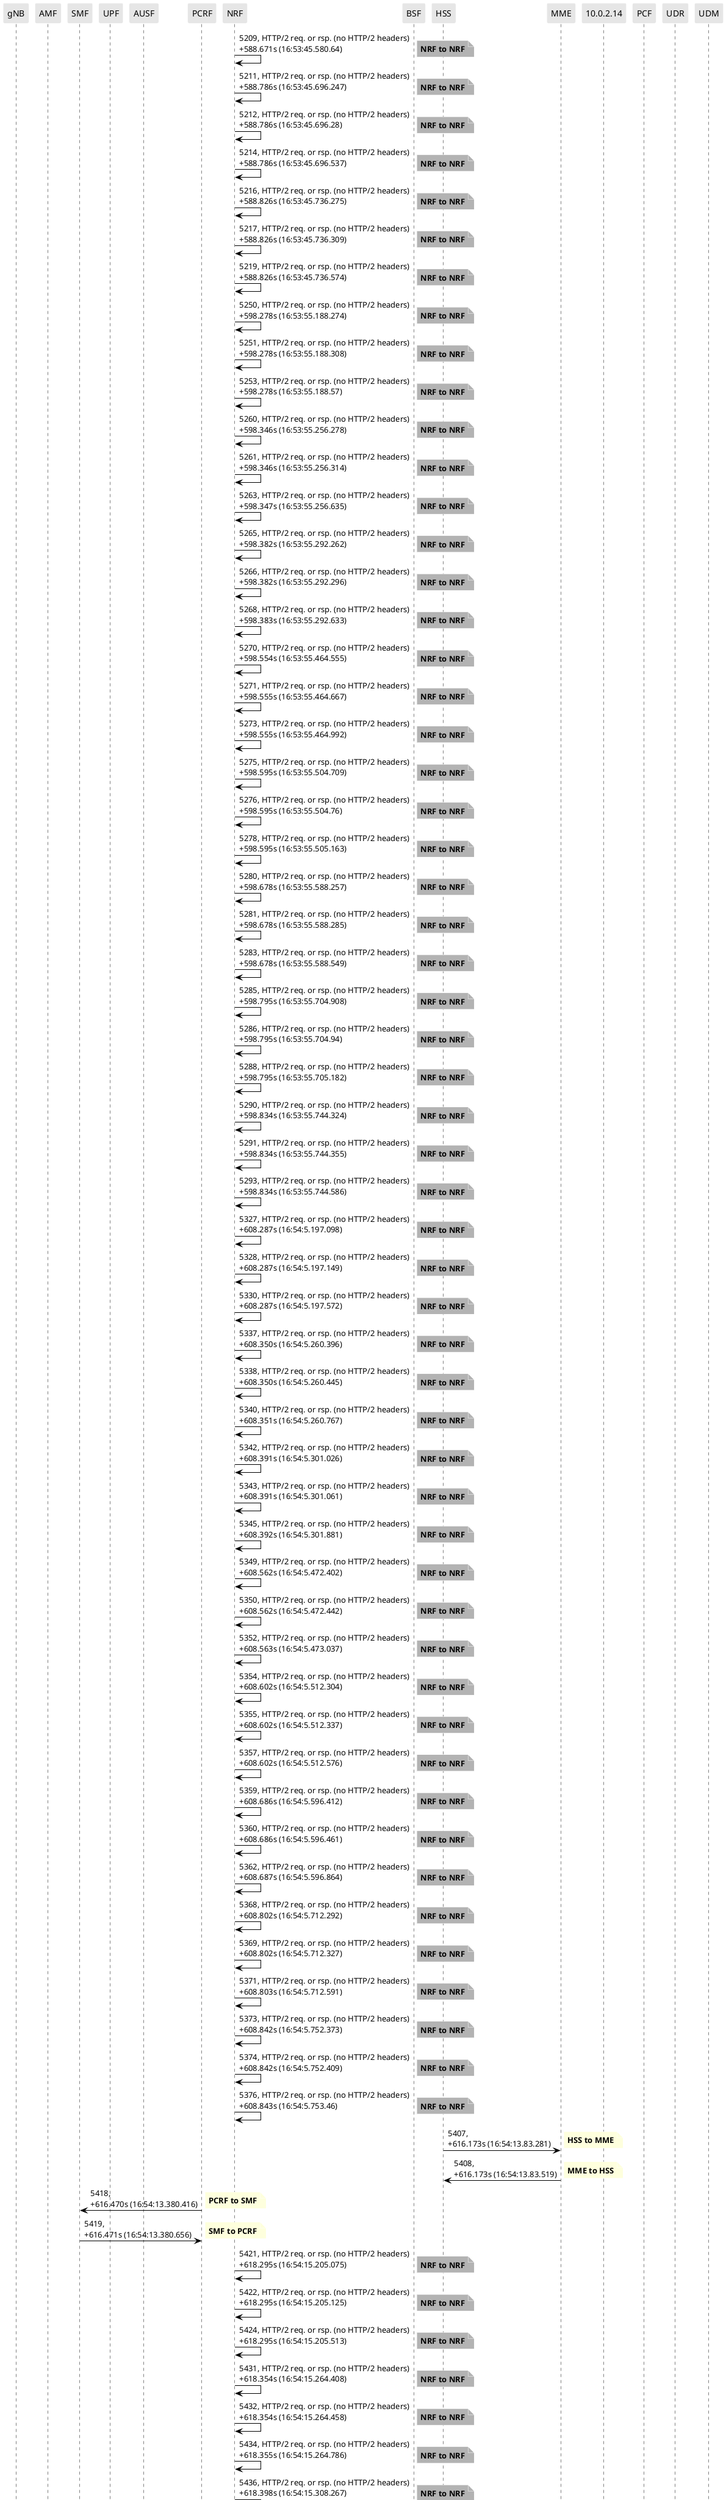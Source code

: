 @startuml
skinparam shadowing false
skinparam NoteBorderColor white
skinparam sequence {
    ArrowColor black
    LifeLineBorderColor black
    LifeLineBackgroundColor black
    ParticipantBorderColor white
    ParticipantBackgroundColor #e6e6e6
}
participant "gNB"
participant "AMF"
participant "SMF"
participant "UPF"
participant "AUSF"
participant "PCRF"
participant "NRF"
participant "BSF"
participant "HSS"
participant "MME"
participant "10.0.2.14"
participant "PCF"
participant "UDR"
participant "UDM"

"NRF" -> "NRF": 5209, HTTP/2 req. or rsp. (no HTTP/2 headers)\n+588.671s (16:53:45.580.64)

note right #b3b3b3
**NRF to NRF**
end note

"NRF" -> "NRF": 5211, HTTP/2 req. or rsp. (no HTTP/2 headers)\n+588.786s (16:53:45.696.247)

note right #b3b3b3
**NRF to NRF**
end note

"NRF" -> "NRF": 5212, HTTP/2 req. or rsp. (no HTTP/2 headers)\n+588.786s (16:53:45.696.28)

note right #b3b3b3
**NRF to NRF**
end note

"NRF" -> "NRF": 5214, HTTP/2 req. or rsp. (no HTTP/2 headers)\n+588.786s (16:53:45.696.537)

note right #b3b3b3
**NRF to NRF**
end note

"NRF" -> "NRF": 5216, HTTP/2 req. or rsp. (no HTTP/2 headers)\n+588.826s (16:53:45.736.275)

note right #b3b3b3
**NRF to NRF**
end note

"NRF" -> "NRF": 5217, HTTP/2 req. or rsp. (no HTTP/2 headers)\n+588.826s (16:53:45.736.309)

note right #b3b3b3
**NRF to NRF**
end note

"NRF" -> "NRF": 5219, HTTP/2 req. or rsp. (no HTTP/2 headers)\n+588.826s (16:53:45.736.574)

note right #b3b3b3
**NRF to NRF**
end note

"NRF" -> "NRF": 5250, HTTP/2 req. or rsp. (no HTTP/2 headers)\n+598.278s (16:53:55.188.274)

note right #b3b3b3
**NRF to NRF**
end note

"NRF" -> "NRF": 5251, HTTP/2 req. or rsp. (no HTTP/2 headers)\n+598.278s (16:53:55.188.308)

note right #b3b3b3
**NRF to NRF**
end note

"NRF" -> "NRF": 5253, HTTP/2 req. or rsp. (no HTTP/2 headers)\n+598.278s (16:53:55.188.57)

note right #b3b3b3
**NRF to NRF**
end note

"NRF" -> "NRF": 5260, HTTP/2 req. or rsp. (no HTTP/2 headers)\n+598.346s (16:53:55.256.278)

note right #b3b3b3
**NRF to NRF**
end note

"NRF" -> "NRF": 5261, HTTP/2 req. or rsp. (no HTTP/2 headers)\n+598.346s (16:53:55.256.314)

note right #b3b3b3
**NRF to NRF**
end note

"NRF" -> "NRF": 5263, HTTP/2 req. or rsp. (no HTTP/2 headers)\n+598.347s (16:53:55.256.635)

note right #b3b3b3
**NRF to NRF**
end note

"NRF" -> "NRF": 5265, HTTP/2 req. or rsp. (no HTTP/2 headers)\n+598.382s (16:53:55.292.262)

note right #b3b3b3
**NRF to NRF**
end note

"NRF" -> "NRF": 5266, HTTP/2 req. or rsp. (no HTTP/2 headers)\n+598.382s (16:53:55.292.296)

note right #b3b3b3
**NRF to NRF**
end note

"NRF" -> "NRF": 5268, HTTP/2 req. or rsp. (no HTTP/2 headers)\n+598.383s (16:53:55.292.633)

note right #b3b3b3
**NRF to NRF**
end note

"NRF" -> "NRF": 5270, HTTP/2 req. or rsp. (no HTTP/2 headers)\n+598.554s (16:53:55.464.555)

note right #b3b3b3
**NRF to NRF**
end note

"NRF" -> "NRF": 5271, HTTP/2 req. or rsp. (no HTTP/2 headers)\n+598.555s (16:53:55.464.667)

note right #b3b3b3
**NRF to NRF**
end note

"NRF" -> "NRF": 5273, HTTP/2 req. or rsp. (no HTTP/2 headers)\n+598.555s (16:53:55.464.992)

note right #b3b3b3
**NRF to NRF**
end note

"NRF" -> "NRF": 5275, HTTP/2 req. or rsp. (no HTTP/2 headers)\n+598.595s (16:53:55.504.709)

note right #b3b3b3
**NRF to NRF**
end note

"NRF" -> "NRF": 5276, HTTP/2 req. or rsp. (no HTTP/2 headers)\n+598.595s (16:53:55.504.76)

note right #b3b3b3
**NRF to NRF**
end note

"NRF" -> "NRF": 5278, HTTP/2 req. or rsp. (no HTTP/2 headers)\n+598.595s (16:53:55.505.163)

note right #b3b3b3
**NRF to NRF**
end note

"NRF" -> "NRF": 5280, HTTP/2 req. or rsp. (no HTTP/2 headers)\n+598.678s (16:53:55.588.257)

note right #b3b3b3
**NRF to NRF**
end note

"NRF" -> "NRF": 5281, HTTP/2 req. or rsp. (no HTTP/2 headers)\n+598.678s (16:53:55.588.285)

note right #b3b3b3
**NRF to NRF**
end note

"NRF" -> "NRF": 5283, HTTP/2 req. or rsp. (no HTTP/2 headers)\n+598.678s (16:53:55.588.549)

note right #b3b3b3
**NRF to NRF**
end note

"NRF" -> "NRF": 5285, HTTP/2 req. or rsp. (no HTTP/2 headers)\n+598.795s (16:53:55.704.908)

note right #b3b3b3
**NRF to NRF**
end note

"NRF" -> "NRF": 5286, HTTP/2 req. or rsp. (no HTTP/2 headers)\n+598.795s (16:53:55.704.94)

note right #b3b3b3
**NRF to NRF**
end note

"NRF" -> "NRF": 5288, HTTP/2 req. or rsp. (no HTTP/2 headers)\n+598.795s (16:53:55.705.182)

note right #b3b3b3
**NRF to NRF**
end note

"NRF" -> "NRF": 5290, HTTP/2 req. or rsp. (no HTTP/2 headers)\n+598.834s (16:53:55.744.324)

note right #b3b3b3
**NRF to NRF**
end note

"NRF" -> "NRF": 5291, HTTP/2 req. or rsp. (no HTTP/2 headers)\n+598.834s (16:53:55.744.355)

note right #b3b3b3
**NRF to NRF**
end note

"NRF" -> "NRF": 5293, HTTP/2 req. or rsp. (no HTTP/2 headers)\n+598.834s (16:53:55.744.586)

note right #b3b3b3
**NRF to NRF**
end note

"NRF" -> "NRF": 5327, HTTP/2 req. or rsp. (no HTTP/2 headers)\n+608.287s (16:54:5.197.098)

note right #b3b3b3
**NRF to NRF**
end note

"NRF" -> "NRF": 5328, HTTP/2 req. or rsp. (no HTTP/2 headers)\n+608.287s (16:54:5.197.149)

note right #b3b3b3
**NRF to NRF**
end note

"NRF" -> "NRF": 5330, HTTP/2 req. or rsp. (no HTTP/2 headers)\n+608.287s (16:54:5.197.572)

note right #b3b3b3
**NRF to NRF**
end note

"NRF" -> "NRF": 5337, HTTP/2 req. or rsp. (no HTTP/2 headers)\n+608.350s (16:54:5.260.396)

note right #b3b3b3
**NRF to NRF**
end note

"NRF" -> "NRF": 5338, HTTP/2 req. or rsp. (no HTTP/2 headers)\n+608.350s (16:54:5.260.445)

note right #b3b3b3
**NRF to NRF**
end note

"NRF" -> "NRF": 5340, HTTP/2 req. or rsp. (no HTTP/2 headers)\n+608.351s (16:54:5.260.767)

note right #b3b3b3
**NRF to NRF**
end note

"NRF" -> "NRF": 5342, HTTP/2 req. or rsp. (no HTTP/2 headers)\n+608.391s (16:54:5.301.026)

note right #b3b3b3
**NRF to NRF**
end note

"NRF" -> "NRF": 5343, HTTP/2 req. or rsp. (no HTTP/2 headers)\n+608.391s (16:54:5.301.061)

note right #b3b3b3
**NRF to NRF**
end note

"NRF" -> "NRF": 5345, HTTP/2 req. or rsp. (no HTTP/2 headers)\n+608.392s (16:54:5.301.881)

note right #b3b3b3
**NRF to NRF**
end note

"NRF" -> "NRF": 5349, HTTP/2 req. or rsp. (no HTTP/2 headers)\n+608.562s (16:54:5.472.402)

note right #b3b3b3
**NRF to NRF**
end note

"NRF" -> "NRF": 5350, HTTP/2 req. or rsp. (no HTTP/2 headers)\n+608.562s (16:54:5.472.442)

note right #b3b3b3
**NRF to NRF**
end note

"NRF" -> "NRF": 5352, HTTP/2 req. or rsp. (no HTTP/2 headers)\n+608.563s (16:54:5.473.037)

note right #b3b3b3
**NRF to NRF**
end note

"NRF" -> "NRF": 5354, HTTP/2 req. or rsp. (no HTTP/2 headers)\n+608.602s (16:54:5.512.304)

note right #b3b3b3
**NRF to NRF**
end note

"NRF" -> "NRF": 5355, HTTP/2 req. or rsp. (no HTTP/2 headers)\n+608.602s (16:54:5.512.337)

note right #b3b3b3
**NRF to NRF**
end note

"NRF" -> "NRF": 5357, HTTP/2 req. or rsp. (no HTTP/2 headers)\n+608.602s (16:54:5.512.576)

note right #b3b3b3
**NRF to NRF**
end note

"NRF" -> "NRF": 5359, HTTP/2 req. or rsp. (no HTTP/2 headers)\n+608.686s (16:54:5.596.412)

note right #b3b3b3
**NRF to NRF**
end note

"NRF" -> "NRF": 5360, HTTP/2 req. or rsp. (no HTTP/2 headers)\n+608.686s (16:54:5.596.461)

note right #b3b3b3
**NRF to NRF**
end note

"NRF" -> "NRF": 5362, HTTP/2 req. or rsp. (no HTTP/2 headers)\n+608.687s (16:54:5.596.864)

note right #b3b3b3
**NRF to NRF**
end note

"NRF" -> "NRF": 5368, HTTP/2 req. or rsp. (no HTTP/2 headers)\n+608.802s (16:54:5.712.292)

note right #b3b3b3
**NRF to NRF**
end note

"NRF" -> "NRF": 5369, HTTP/2 req. or rsp. (no HTTP/2 headers)\n+608.802s (16:54:5.712.327)

note right #b3b3b3
**NRF to NRF**
end note

"NRF" -> "NRF": 5371, HTTP/2 req. or rsp. (no HTTP/2 headers)\n+608.803s (16:54:5.712.591)

note right #b3b3b3
**NRF to NRF**
end note

"NRF" -> "NRF": 5373, HTTP/2 req. or rsp. (no HTTP/2 headers)\n+608.842s (16:54:5.752.373)

note right #b3b3b3
**NRF to NRF**
end note

"NRF" -> "NRF": 5374, HTTP/2 req. or rsp. (no HTTP/2 headers)\n+608.842s (16:54:5.752.409)

note right #b3b3b3
**NRF to NRF**
end note

"NRF" -> "NRF": 5376, HTTP/2 req. or rsp. (no HTTP/2 headers)\n+608.843s (16:54:5.753.46)

note right #b3b3b3
**NRF to NRF**
end note

"HSS" -> "MME": 5407, \n+616.173s (16:54:13.83.281)

note right
**HSS to MME**
end note

"MME" -> "HSS": 5408, \n+616.173s (16:54:13.83.519)

note right
**MME to HSS**
end note

"PCRF" -> "SMF": 5418, \n+616.470s (16:54:13.380.416)

note right
**PCRF to SMF**
end note

"SMF" -> "PCRF": 5419, \n+616.471s (16:54:13.380.656)

note right
**SMF to PCRF**
end note

"NRF" -> "NRF": 5421, HTTP/2 req. or rsp. (no HTTP/2 headers)\n+618.295s (16:54:15.205.075)

note right #b3b3b3
**NRF to NRF**
end note

"NRF" -> "NRF": 5422, HTTP/2 req. or rsp. (no HTTP/2 headers)\n+618.295s (16:54:15.205.125)

note right #b3b3b3
**NRF to NRF**
end note

"NRF" -> "NRF": 5424, HTTP/2 req. or rsp. (no HTTP/2 headers)\n+618.295s (16:54:15.205.513)

note right #b3b3b3
**NRF to NRF**
end note

"NRF" -> "NRF": 5431, HTTP/2 req. or rsp. (no HTTP/2 headers)\n+618.354s (16:54:15.264.408)

note right #b3b3b3
**NRF to NRF**
end note

"NRF" -> "NRF": 5432, HTTP/2 req. or rsp. (no HTTP/2 headers)\n+618.354s (16:54:15.264.458)

note right #b3b3b3
**NRF to NRF**
end note

"NRF" -> "NRF": 5434, HTTP/2 req. or rsp. (no HTTP/2 headers)\n+618.355s (16:54:15.264.786)

note right #b3b3b3
**NRF to NRF**
end note

"NRF" -> "NRF": 5436, HTTP/2 req. or rsp. (no HTTP/2 headers)\n+618.398s (16:54:15.308.267)

note right #b3b3b3
**NRF to NRF**
end note

"NRF" -> "NRF": 5437, HTTP/2 req. or rsp. (no HTTP/2 headers)\n+618.398s (16:54:15.308.3)

note right #b3b3b3
**NRF to NRF**
end note

"NRF" -> "NRF": 5439, HTTP/2 req. or rsp. (no HTTP/2 headers)\n+618.398s (16:54:15.308.538)

note right #b3b3b3
**NRF to NRF**
end note

"NRF" -> "NRF": 5441, HTTP/2 req. or rsp. (no HTTP/2 headers)\n+618.570s (16:54:15.480.364)

note right #b3b3b3
**NRF to NRF**
end note

"NRF" -> "NRF": 5442, HTTP/2 req. or rsp. (no HTTP/2 headers)\n+618.570s (16:54:15.480.397)

note right #b3b3b3
**NRF to NRF**
end note

"NRF" -> "NRF": 5444, HTTP/2 req. or rsp. (no HTTP/2 headers)\n+618.571s (16:54:15.480.651)

note right #b3b3b3
**NRF to NRF**
end note

"NRF" -> "NRF": 5446, HTTP/2 req. or rsp. (no HTTP/2 headers)\n+618.610s (16:54:15.520.449)

note right #b3b3b3
**NRF to NRF**
end note

"NRF" -> "NRF": 5447, HTTP/2 req. or rsp. (no HTTP/2 headers)\n+618.610s (16:54:15.520.486)

note right #b3b3b3
**NRF to NRF**
end note

"NRF" -> "NRF": 5449, HTTP/2 req. or rsp. (no HTTP/2 headers)\n+618.611s (16:54:15.520.731)

note right #b3b3b3
**NRF to NRF**
end note

"NRF" -> "NRF": 5451, HTTP/2 req. or rsp. (no HTTP/2 headers)\n+618.695s (16:54:15.604.942)

note right #b3b3b3
**NRF to NRF**
end note

"NRF" -> "NRF": 5452, HTTP/2 req. or rsp. (no HTTP/2 headers)\n+618.695s (16:54:15.604.973)

note right #b3b3b3
**NRF to NRF**
end note

"NRF" -> "NRF": 5454, HTTP/2 req. or rsp. (no HTTP/2 headers)\n+618.695s (16:54:15.605.231)

note right #b3b3b3
**NRF to NRF**
end note

"NRF" -> "NRF": 5456, HTTP/2 req. or rsp. (no HTTP/2 headers)\n+618.810s (16:54:15.720.308)

note right #b3b3b3
**NRF to NRF**
end note

"NRF" -> "NRF": 5457, HTTP/2 req. or rsp. (no HTTP/2 headers)\n+618.810s (16:54:15.720.341)

note right #b3b3b3
**NRF to NRF**
end note

"NRF" -> "NRF": 5459, HTTP/2 req. or rsp. (no HTTP/2 headers)\n+618.811s (16:54:15.720.596)

note right #b3b3b3
**NRF to NRF**
end note

"NRF" -> "NRF": 5461, HTTP/2 req. or rsp. (no HTTP/2 headers)\n+618.850s (16:54:15.760.508)

note right #b3b3b3
**NRF to NRF**
end note

"NRF" -> "NRF": 5462, HTTP/2 req. or rsp. (no HTTP/2 headers)\n+618.850s (16:54:15.760.554)

note right #b3b3b3
**NRF to NRF**
end note

"NRF" -> "NRF": 5464, HTTP/2 req. or rsp. (no HTTP/2 headers)\n+618.851s (16:54:15.760.994)

note right #b3b3b3
**NRF to NRF**
end note

"NRF" -> "NRF": 5495, HTTP/2 req. or rsp. (no HTTP/2 headers)\n+628.302s (16:54:25.212.462)

note right #b3b3b3
**NRF to NRF**
end note

"NRF" -> "NRF": 5496, HTTP/2 req. or rsp. (no HTTP/2 headers)\n+628.302s (16:54:25.212.507)

note right #b3b3b3
**NRF to NRF**
end note

"NRF" -> "NRF": 5498, HTTP/2 req. or rsp. (no HTTP/2 headers)\n+628.303s (16:54:25.212.872)

note right #b3b3b3
**NRF to NRF**
end note

"NRF" -> "NRF": 5505, HTTP/2 req. or rsp. (no HTTP/2 headers)\n+628.359s (16:54:25.269.294)

note right #b3b3b3
**NRF to NRF**
end note

"NRF" -> "NRF": 5506, HTTP/2 req. or rsp. (no HTTP/2 headers)\n+628.360s (16:54:25.270.11)

note right #b3b3b3
**NRF to NRF**
end note

"NRF" -> "NRF": 5508, HTTP/2 req. or rsp. (no HTTP/2 headers)\n+628.361s (16:54:25.270.69)

note right #b3b3b3
**NRF to NRF**
end note

"NRF" -> "NRF": 5510, HTTP/2 req. or rsp. (no HTTP/2 headers)\n+628.406s (16:54:25.316.516)

note right #b3b3b3
**NRF to NRF**
end note

"NRF" -> "NRF": 5511, HTTP/2 req. or rsp. (no HTTP/2 headers)\n+628.407s (16:54:25.316.598)

note right #b3b3b3
**NRF to NRF**
end note

"NRF" -> "NRF": 5513, HTTP/2 req. or rsp. (no HTTP/2 headers)\n+628.407s (16:54:25.317.313)

note right #b3b3b3
**NRF to NRF**
end note

"NRF" -> "NRF": 5515, HTTP/2 req. or rsp. (no HTTP/2 headers)\n+628.578s (16:54:25.488.376)

note right #b3b3b3
**NRF to NRF**
end note

"NRF" -> "NRF": 5516, HTTP/2 req. or rsp. (no HTTP/2 headers)\n+628.578s (16:54:25.488.427)

note right #b3b3b3
**NRF to NRF**
end note

"NRF" -> "NRF": 5518, HTTP/2 req. or rsp. (no HTTP/2 headers)\n+628.579s (16:54:25.489.232)

note right #b3b3b3
**NRF to NRF**
end note

"NRF" -> "NRF": 5520, HTTP/2 req. or rsp. (no HTTP/2 headers)\n+628.618s (16:54:25.528.498)

note right #b3b3b3
**NRF to NRF**
end note

"NRF" -> "NRF": 5521, HTTP/2 req. or rsp. (no HTTP/2 headers)\n+628.618s (16:54:25.528.558)

note right #b3b3b3
**NRF to NRF**
end note

"NRF" -> "NRF": 5523, HTTP/2 req. or rsp. (no HTTP/2 headers)\n+628.619s (16:54:25.528.984)

note right #b3b3b3
**NRF to NRF**
end note

"NRF" -> "NRF": 5525, HTTP/2 req. or rsp. (no HTTP/2 headers)\n+628.706s (16:54:25.615.743)

note right #b3b3b3
**NRF to NRF**
end note

"NRF" -> "NRF": 5526, HTTP/2 req. or rsp. (no HTTP/2 headers)\n+628.706s (16:54:25.615.775)

note right #b3b3b3
**NRF to NRF**
end note

@enduml
